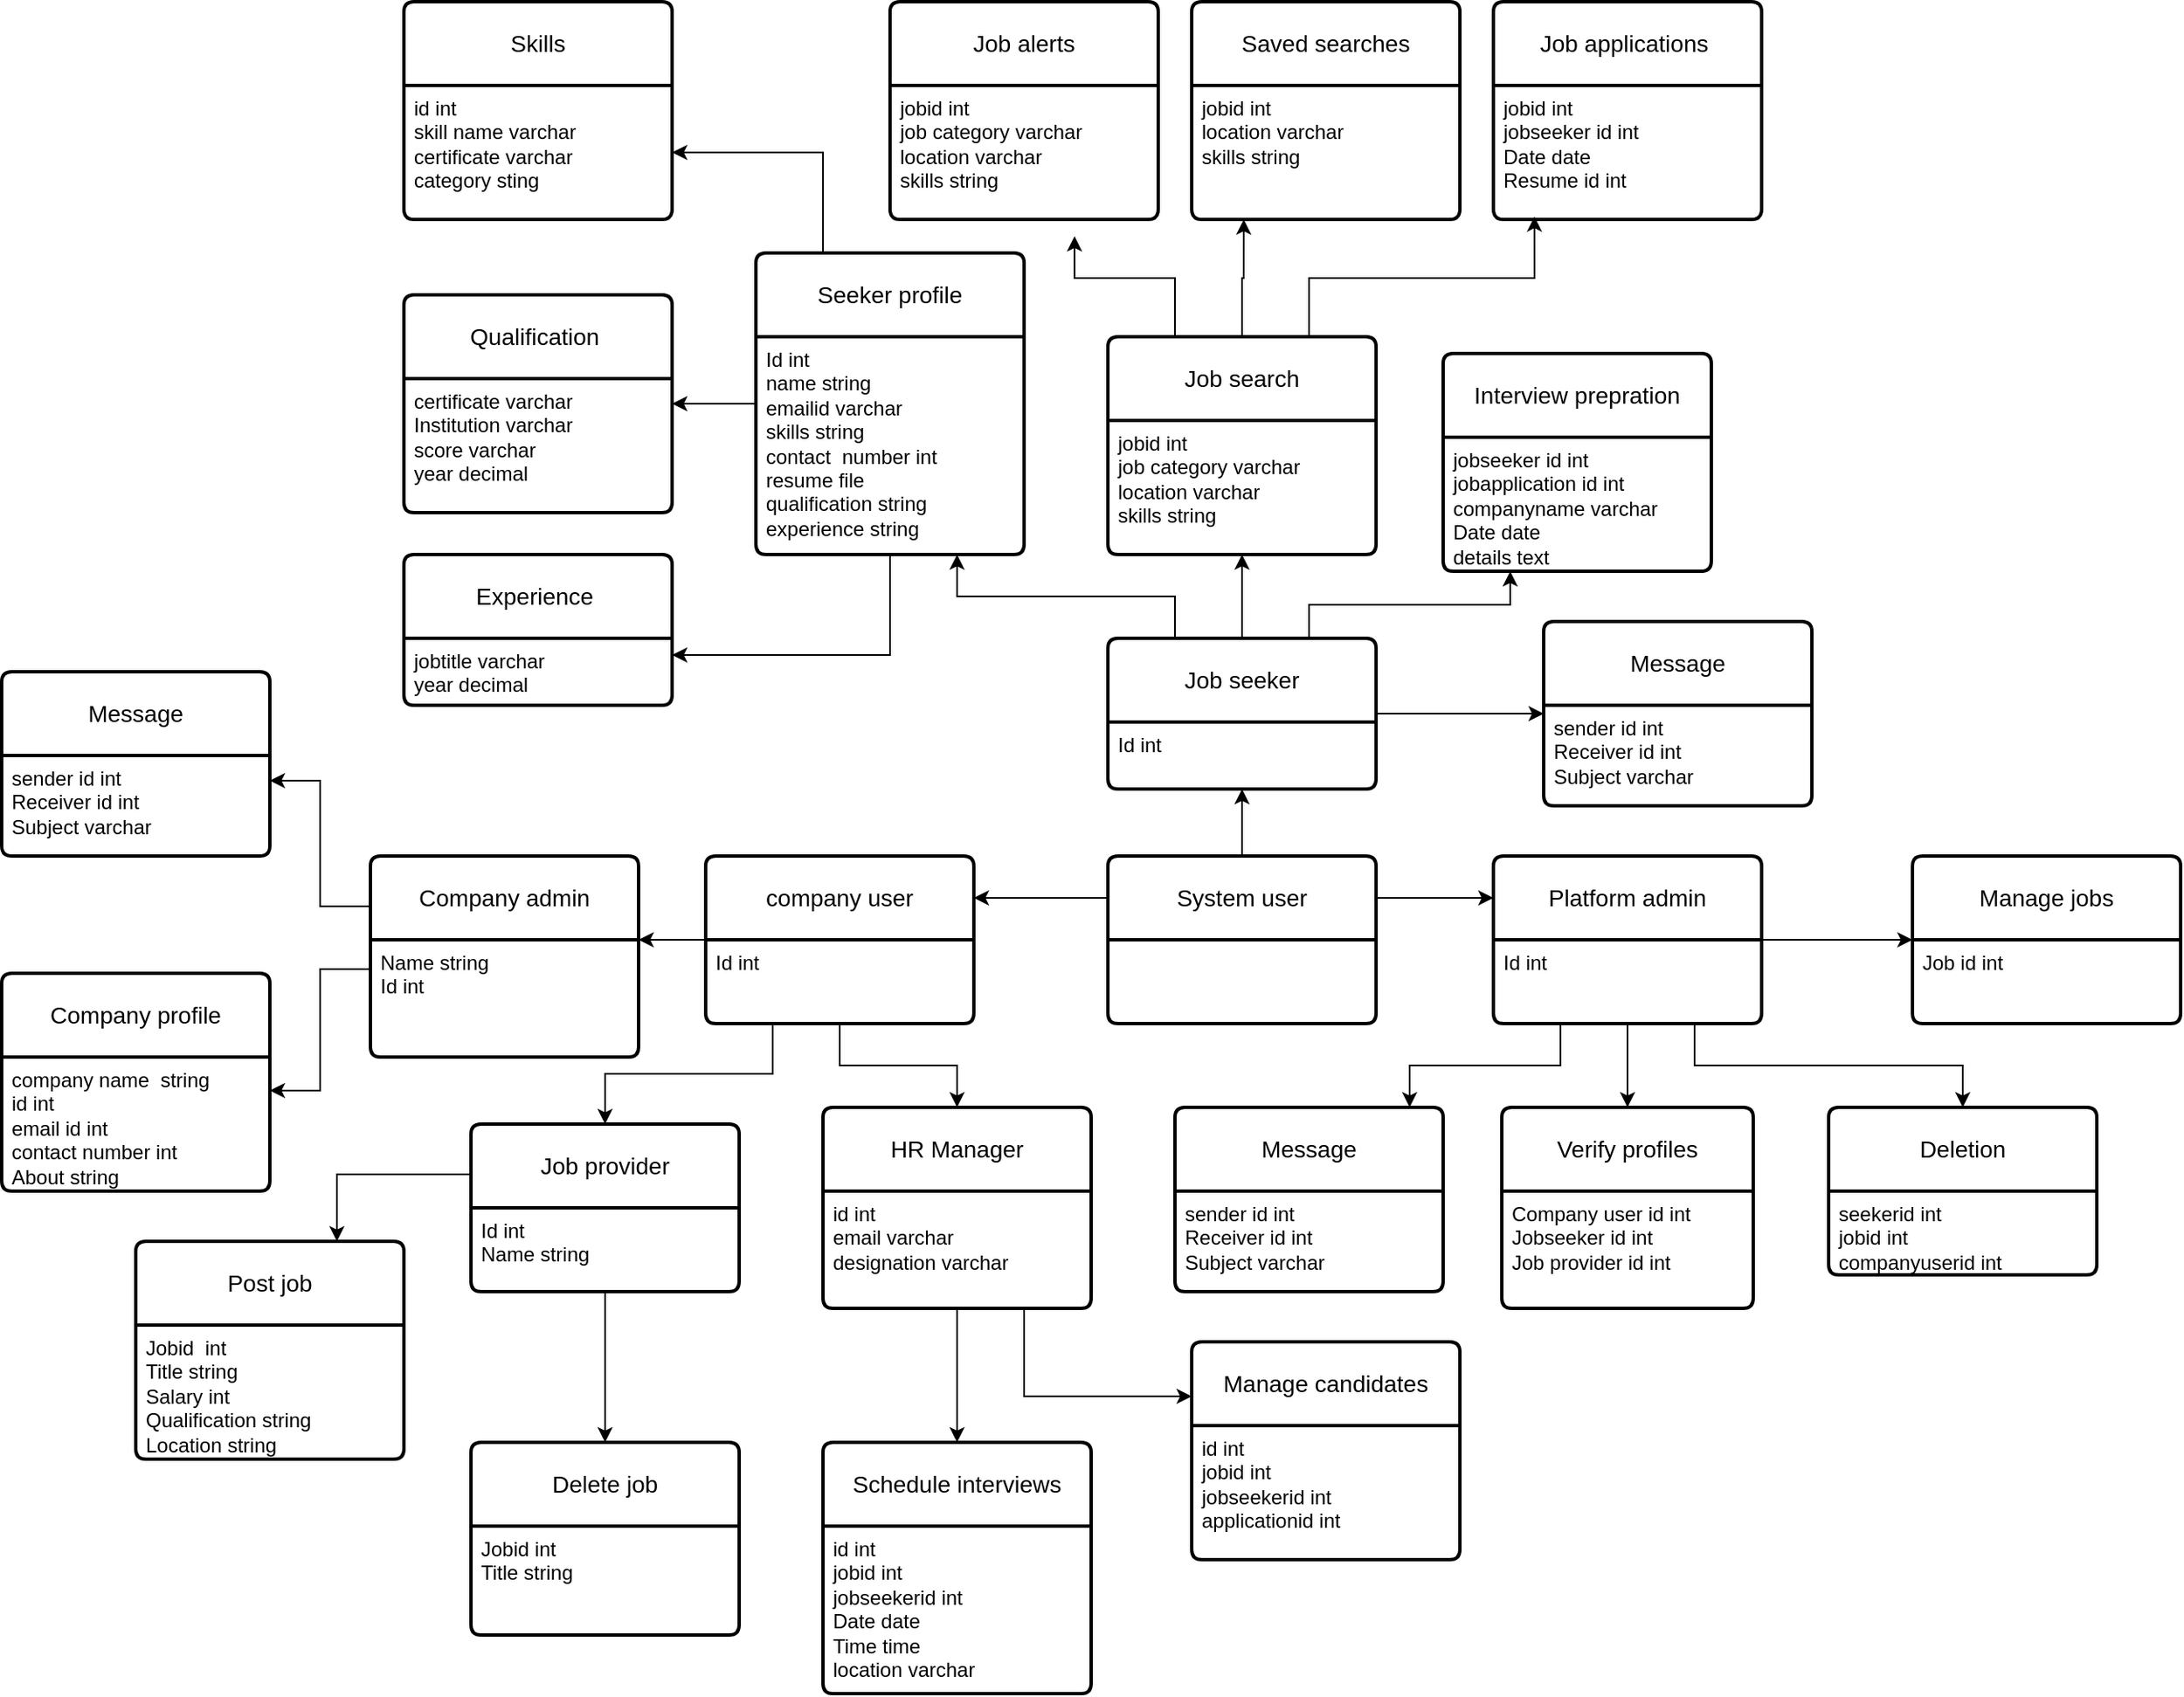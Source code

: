 <mxfile version="26.2.5">
  <diagram name="Page-1" id="3TV9ec7iQ58mfTa_Ut7i">
    <mxGraphModel dx="2403" dy="2071" grid="1" gridSize="10" guides="1" tooltips="1" connect="1" arrows="1" fold="1" page="1" pageScale="1" pageWidth="827" pageHeight="1169" math="0" shadow="0">
      <root>
        <mxCell id="0" />
        <mxCell id="1" parent="0" />
        <mxCell id="5oGWgNo-rwK04SI8iTjK-23" style="edgeStyle=orthogonalEdgeStyle;rounded=0;orthogonalLoop=1;jettySize=auto;html=1;exitX=0.5;exitY=0;exitDx=0;exitDy=0;entryX=0.5;entryY=1;entryDx=0;entryDy=0;" parent="1" source="5oGWgNo-rwK04SI8iTjK-13" target="5oGWgNo-rwK04SI8iTjK-22" edge="1">
          <mxGeometry relative="1" as="geometry" />
        </mxCell>
        <mxCell id="KQAB8sNWQdh1pEL12w3P-82" style="edgeStyle=orthogonalEdgeStyle;rounded=0;orthogonalLoop=1;jettySize=auto;html=1;exitX=0;exitY=0.25;exitDx=0;exitDy=0;entryX=1;entryY=0.25;entryDx=0;entryDy=0;" edge="1" parent="1" source="5oGWgNo-rwK04SI8iTjK-13" target="5oGWgNo-rwK04SI8iTjK-17">
          <mxGeometry relative="1" as="geometry" />
        </mxCell>
        <mxCell id="KQAB8sNWQdh1pEL12w3P-83" style="edgeStyle=orthogonalEdgeStyle;rounded=0;orthogonalLoop=1;jettySize=auto;html=1;exitX=1;exitY=0.25;exitDx=0;exitDy=0;entryX=0;entryY=0.25;entryDx=0;entryDy=0;" edge="1" parent="1" source="5oGWgNo-rwK04SI8iTjK-13" target="5oGWgNo-rwK04SI8iTjK-15">
          <mxGeometry relative="1" as="geometry">
            <mxPoint x="520" y="215" as="targetPoint" />
          </mxGeometry>
        </mxCell>
        <mxCell id="5oGWgNo-rwK04SI8iTjK-13" value="System user" style="swimlane;childLayout=stackLayout;horizontal=1;startSize=50;horizontalStack=0;rounded=1;fontSize=14;fontStyle=0;strokeWidth=2;resizeParent=0;resizeLast=1;shadow=0;dashed=0;align=center;arcSize=4;whiteSpace=wrap;html=1;" parent="1" vertex="1">
          <mxGeometry x="320" y="190" width="160" height="100" as="geometry" />
        </mxCell>
        <mxCell id="5oGWgNo-rwK04SI8iTjK-15" value="Platform admin" style="swimlane;childLayout=stackLayout;horizontal=1;startSize=50;horizontalStack=0;rounded=1;fontSize=14;fontStyle=0;strokeWidth=2;resizeParent=0;resizeLast=1;shadow=0;dashed=0;align=center;arcSize=4;whiteSpace=wrap;html=1;" parent="1" vertex="1">
          <mxGeometry x="550" y="190" width="160" height="100" as="geometry" />
        </mxCell>
        <mxCell id="5oGWgNo-rwK04SI8iTjK-16" value="Id int" style="align=left;strokeColor=none;fillColor=none;spacingLeft=4;spacingRight=4;fontSize=12;verticalAlign=top;resizable=0;rotatable=0;part=1;html=1;whiteSpace=wrap;" parent="5oGWgNo-rwK04SI8iTjK-15" vertex="1">
          <mxGeometry y="50" width="160" height="50" as="geometry" />
        </mxCell>
        <mxCell id="5oGWgNo-rwK04SI8iTjK-17" value="company user" style="swimlane;childLayout=stackLayout;horizontal=1;startSize=50;horizontalStack=0;rounded=1;fontSize=14;fontStyle=0;strokeWidth=2;resizeParent=0;resizeLast=1;shadow=0;dashed=0;align=center;arcSize=4;whiteSpace=wrap;html=1;" parent="1" vertex="1">
          <mxGeometry x="80" y="190" width="160" height="100" as="geometry" />
        </mxCell>
        <mxCell id="5oGWgNo-rwK04SI8iTjK-18" value="Id int" style="align=left;strokeColor=none;fillColor=none;spacingLeft=4;spacingRight=4;fontSize=12;verticalAlign=top;resizable=0;rotatable=0;part=1;html=1;whiteSpace=wrap;" parent="5oGWgNo-rwK04SI8iTjK-17" vertex="1">
          <mxGeometry y="50" width="160" height="50" as="geometry" />
        </mxCell>
        <mxCell id="KQAB8sNWQdh1pEL12w3P-44" style="edgeStyle=orthogonalEdgeStyle;rounded=0;orthogonalLoop=1;jettySize=auto;html=1;exitX=0.25;exitY=0;exitDx=0;exitDy=0;entryX=0.75;entryY=1;entryDx=0;entryDy=0;" edge="1" parent="1" source="5oGWgNo-rwK04SI8iTjK-21" target="KQAB8sNWQdh1pEL12w3P-13">
          <mxGeometry relative="1" as="geometry" />
        </mxCell>
        <mxCell id="KQAB8sNWQdh1pEL12w3P-45" style="edgeStyle=orthogonalEdgeStyle;rounded=0;orthogonalLoop=1;jettySize=auto;html=1;exitX=0.5;exitY=0;exitDx=0;exitDy=0;entryX=0.5;entryY=1;entryDx=0;entryDy=0;" edge="1" parent="1" source="5oGWgNo-rwK04SI8iTjK-21" target="KQAB8sNWQdh1pEL12w3P-7">
          <mxGeometry relative="1" as="geometry" />
        </mxCell>
        <mxCell id="KQAB8sNWQdh1pEL12w3P-46" style="edgeStyle=orthogonalEdgeStyle;rounded=0;orthogonalLoop=1;jettySize=auto;html=1;exitX=0.75;exitY=0;exitDx=0;exitDy=0;entryX=0.25;entryY=1;entryDx=0;entryDy=0;" edge="1" parent="1" source="5oGWgNo-rwK04SI8iTjK-21" target="KQAB8sNWQdh1pEL12w3P-9">
          <mxGeometry relative="1" as="geometry" />
        </mxCell>
        <mxCell id="KQAB8sNWQdh1pEL12w3P-48" style="edgeStyle=orthogonalEdgeStyle;rounded=0;orthogonalLoop=1;jettySize=auto;html=1;exitX=1;exitY=0.5;exitDx=0;exitDy=0;entryX=0;entryY=0.5;entryDx=0;entryDy=0;" edge="1" parent="1" source="5oGWgNo-rwK04SI8iTjK-21" target="KQAB8sNWQdh1pEL12w3P-10">
          <mxGeometry relative="1" as="geometry" />
        </mxCell>
        <mxCell id="5oGWgNo-rwK04SI8iTjK-21" value="Job seeker" style="swimlane;childLayout=stackLayout;horizontal=1;startSize=50;horizontalStack=0;rounded=1;fontSize=14;fontStyle=0;strokeWidth=2;resizeParent=0;resizeLast=1;shadow=0;dashed=0;align=center;arcSize=4;whiteSpace=wrap;html=1;" parent="1" vertex="1">
          <mxGeometry x="320" y="60" width="160" height="90" as="geometry" />
        </mxCell>
        <mxCell id="5oGWgNo-rwK04SI8iTjK-22" value="Id int" style="align=left;strokeColor=none;fillColor=none;spacingLeft=4;spacingRight=4;fontSize=12;verticalAlign=top;resizable=0;rotatable=0;part=1;html=1;whiteSpace=wrap;" parent="5oGWgNo-rwK04SI8iTjK-21" vertex="1">
          <mxGeometry y="50" width="160" height="40" as="geometry" />
        </mxCell>
        <mxCell id="5oGWgNo-rwK04SI8iTjK-24" value="Verify profiles" style="swimlane;childLayout=stackLayout;horizontal=1;startSize=50;horizontalStack=0;rounded=1;fontSize=14;fontStyle=0;strokeWidth=2;resizeParent=0;resizeLast=1;shadow=0;dashed=0;align=center;arcSize=4;whiteSpace=wrap;html=1;" parent="1" vertex="1">
          <mxGeometry x="555" y="340" width="150" height="120" as="geometry" />
        </mxCell>
        <mxCell id="5oGWgNo-rwK04SI8iTjK-25" value="Company user id int&lt;div&gt;Jobseeker id int&lt;/div&gt;&lt;div&gt;Job provider id int&lt;/div&gt;" style="align=left;strokeColor=none;fillColor=none;spacingLeft=4;spacingRight=4;fontSize=12;verticalAlign=top;resizable=0;rotatable=0;part=1;html=1;whiteSpace=wrap;" parent="5oGWgNo-rwK04SI8iTjK-24" vertex="1">
          <mxGeometry y="50" width="150" height="70" as="geometry" />
        </mxCell>
        <mxCell id="5oGWgNo-rwK04SI8iTjK-27" value="Manage jobs" style="swimlane;childLayout=stackLayout;horizontal=1;startSize=50;horizontalStack=0;rounded=1;fontSize=14;fontStyle=0;strokeWidth=2;resizeParent=0;resizeLast=1;shadow=0;dashed=0;align=center;arcSize=4;whiteSpace=wrap;html=1;" parent="1" vertex="1">
          <mxGeometry x="800" y="190" width="160" height="100" as="geometry" />
        </mxCell>
        <mxCell id="5oGWgNo-rwK04SI8iTjK-28" value="Job id int&lt;div&gt;&lt;br&gt;&lt;/div&gt;" style="align=left;strokeColor=none;fillColor=none;spacingLeft=4;spacingRight=4;fontSize=12;verticalAlign=top;resizable=0;rotatable=0;part=1;html=1;whiteSpace=wrap;" parent="5oGWgNo-rwK04SI8iTjK-27" vertex="1">
          <mxGeometry y="50" width="160" height="50" as="geometry" />
        </mxCell>
        <mxCell id="5oGWgNo-rwK04SI8iTjK-31" style="edgeStyle=orthogonalEdgeStyle;rounded=0;orthogonalLoop=1;jettySize=auto;html=1;exitX=1;exitY=0;exitDx=0;exitDy=0;" parent="1" source="5oGWgNo-rwK04SI8iTjK-16" target="5oGWgNo-rwK04SI8iTjK-27" edge="1">
          <mxGeometry relative="1" as="geometry">
            <Array as="points">
              <mxPoint x="730" y="240" />
              <mxPoint x="730" y="240" />
            </Array>
          </mxGeometry>
        </mxCell>
        <mxCell id="KQAB8sNWQdh1pEL12w3P-80" style="edgeStyle=orthogonalEdgeStyle;rounded=0;orthogonalLoop=1;jettySize=auto;html=1;exitX=0;exitY=0.25;exitDx=0;exitDy=0;entryX=1;entryY=0.25;entryDx=0;entryDy=0;" edge="1" parent="1" source="5oGWgNo-rwK04SI8iTjK-32" target="KQAB8sNWQdh1pEL12w3P-66">
          <mxGeometry relative="1" as="geometry" />
        </mxCell>
        <mxCell id="5oGWgNo-rwK04SI8iTjK-32" value="Company admin" style="swimlane;childLayout=stackLayout;horizontal=1;startSize=50;horizontalStack=0;rounded=1;fontSize=14;fontStyle=0;strokeWidth=2;resizeParent=0;resizeLast=1;shadow=0;dashed=0;align=center;arcSize=4;whiteSpace=wrap;html=1;" parent="1" vertex="1">
          <mxGeometry x="-120" y="190" width="160" height="120" as="geometry" />
        </mxCell>
        <mxCell id="5oGWgNo-rwK04SI8iTjK-33" value="Name string&lt;div&gt;Id int&lt;/div&gt;" style="align=left;strokeColor=none;fillColor=none;spacingLeft=4;spacingRight=4;fontSize=12;verticalAlign=top;resizable=0;rotatable=0;part=1;html=1;whiteSpace=wrap;" parent="5oGWgNo-rwK04SI8iTjK-32" vertex="1">
          <mxGeometry y="50" width="160" height="70" as="geometry" />
        </mxCell>
        <mxCell id="5oGWgNo-rwK04SI8iTjK-34" value="Company profile" style="swimlane;childLayout=stackLayout;horizontal=1;startSize=50;horizontalStack=0;rounded=1;fontSize=14;fontStyle=0;strokeWidth=2;resizeParent=0;resizeLast=1;shadow=0;dashed=0;align=center;arcSize=4;whiteSpace=wrap;html=1;" parent="1" vertex="1">
          <mxGeometry x="-340" y="260" width="160" height="130" as="geometry" />
        </mxCell>
        <mxCell id="5oGWgNo-rwK04SI8iTjK-35" value="company name&amp;nbsp; string&lt;div&gt;id int&lt;/div&gt;&lt;div&gt;email id int&lt;/div&gt;&lt;div&gt;contact number int&lt;/div&gt;&lt;div&gt;About string&lt;/div&gt;" style="align=left;strokeColor=none;fillColor=none;spacingLeft=4;spacingRight=4;fontSize=12;verticalAlign=top;resizable=0;rotatable=0;part=1;html=1;whiteSpace=wrap;" parent="5oGWgNo-rwK04SI8iTjK-34" vertex="1">
          <mxGeometry y="50" width="160" height="80" as="geometry" />
        </mxCell>
        <mxCell id="5oGWgNo-rwK04SI8iTjK-36" style="edgeStyle=orthogonalEdgeStyle;rounded=0;orthogonalLoop=1;jettySize=auto;html=1;exitX=0;exitY=0;exitDx=0;exitDy=0;entryX=1;entryY=0;entryDx=0;entryDy=0;" parent="1" source="5oGWgNo-rwK04SI8iTjK-18" target="5oGWgNo-rwK04SI8iTjK-33" edge="1">
          <mxGeometry relative="1" as="geometry">
            <Array as="points">
              <mxPoint x="60" y="240" />
              <mxPoint x="60" y="240" />
            </Array>
          </mxGeometry>
        </mxCell>
        <mxCell id="5oGWgNo-rwK04SI8iTjK-39" value="Job provider" style="swimlane;childLayout=stackLayout;horizontal=1;startSize=50;horizontalStack=0;rounded=1;fontSize=14;fontStyle=0;strokeWidth=2;resizeParent=0;resizeLast=1;shadow=0;dashed=0;align=center;arcSize=4;whiteSpace=wrap;html=1;" parent="1" vertex="1">
          <mxGeometry x="-60" y="350" width="160" height="100" as="geometry" />
        </mxCell>
        <mxCell id="5oGWgNo-rwK04SI8iTjK-40" value="Id int&lt;div&gt;Name string&lt;/div&gt;" style="align=left;strokeColor=none;fillColor=none;spacingLeft=4;spacingRight=4;fontSize=12;verticalAlign=top;resizable=0;rotatable=0;part=1;html=1;whiteSpace=wrap;" parent="5oGWgNo-rwK04SI8iTjK-39" vertex="1">
          <mxGeometry y="50" width="160" height="50" as="geometry" />
        </mxCell>
        <mxCell id="5oGWgNo-rwK04SI8iTjK-41" style="edgeStyle=orthogonalEdgeStyle;rounded=0;orthogonalLoop=1;jettySize=auto;html=1;exitX=0.25;exitY=1;exitDx=0;exitDy=0;" parent="1" source="5oGWgNo-rwK04SI8iTjK-18" target="5oGWgNo-rwK04SI8iTjK-39" edge="1">
          <mxGeometry relative="1" as="geometry" />
        </mxCell>
        <mxCell id="5oGWgNo-rwK04SI8iTjK-42" value="Post job" style="swimlane;childLayout=stackLayout;horizontal=1;startSize=50;horizontalStack=0;rounded=1;fontSize=14;fontStyle=0;strokeWidth=2;resizeParent=0;resizeLast=1;shadow=0;dashed=0;align=center;arcSize=4;whiteSpace=wrap;html=1;" parent="1" vertex="1">
          <mxGeometry x="-260" y="420" width="160" height="130" as="geometry" />
        </mxCell>
        <mxCell id="5oGWgNo-rwK04SI8iTjK-43" value="Jobid&amp;nbsp; int&lt;div&gt;Title string&lt;/div&gt;&lt;div&gt;Salary int&lt;/div&gt;&lt;div&gt;Qualification string&lt;/div&gt;&lt;div&gt;Location string&lt;/div&gt;&lt;div&gt;&lt;br&gt;&lt;/div&gt;" style="align=left;strokeColor=none;fillColor=none;spacingLeft=4;spacingRight=4;fontSize=12;verticalAlign=top;resizable=0;rotatable=0;part=1;html=1;whiteSpace=wrap;" parent="5oGWgNo-rwK04SI8iTjK-42" vertex="1">
          <mxGeometry y="50" width="160" height="80" as="geometry" />
        </mxCell>
        <mxCell id="5oGWgNo-rwK04SI8iTjK-45" value="Delete job" style="swimlane;childLayout=stackLayout;horizontal=1;startSize=50;horizontalStack=0;rounded=1;fontSize=14;fontStyle=0;strokeWidth=2;resizeParent=0;resizeLast=1;shadow=0;dashed=0;align=center;arcSize=4;whiteSpace=wrap;html=1;" parent="1" vertex="1">
          <mxGeometry x="-60" y="540" width="160" height="115" as="geometry" />
        </mxCell>
        <mxCell id="5oGWgNo-rwK04SI8iTjK-46" value="Jobid int&lt;div&gt;Title string&lt;/div&gt;" style="align=left;strokeColor=none;fillColor=none;spacingLeft=4;spacingRight=4;fontSize=12;verticalAlign=top;resizable=0;rotatable=0;part=1;html=1;whiteSpace=wrap;" parent="5oGWgNo-rwK04SI8iTjK-45" vertex="1">
          <mxGeometry y="50" width="160" height="65" as="geometry" />
        </mxCell>
        <mxCell id="KQAB8sNWQdh1pEL12w3P-1" value="Deletion" style="swimlane;childLayout=stackLayout;horizontal=1;startSize=50;horizontalStack=0;rounded=1;fontSize=14;fontStyle=0;strokeWidth=2;resizeParent=0;resizeLast=1;shadow=0;dashed=0;align=center;arcSize=4;whiteSpace=wrap;html=1;" vertex="1" parent="1">
          <mxGeometry x="750" y="340" width="160" height="100" as="geometry" />
        </mxCell>
        <mxCell id="KQAB8sNWQdh1pEL12w3P-2" value="&lt;div&gt;seekerid int&lt;/div&gt;&lt;div&gt;jobid int&lt;/div&gt;&lt;div&gt;companyuserid int&lt;/div&gt;" style="align=left;strokeColor=none;fillColor=none;spacingLeft=4;spacingRight=4;fontSize=12;verticalAlign=top;resizable=0;rotatable=0;part=1;html=1;whiteSpace=wrap;" vertex="1" parent="KQAB8sNWQdh1pEL12w3P-1">
          <mxGeometry y="50" width="160" height="50" as="geometry" />
        </mxCell>
        <mxCell id="KQAB8sNWQdh1pEL12w3P-3" style="edgeStyle=orthogonalEdgeStyle;rounded=0;orthogonalLoop=1;jettySize=auto;html=1;exitX=0.75;exitY=1;exitDx=0;exitDy=0;" edge="1" parent="1" source="5oGWgNo-rwK04SI8iTjK-16" target="KQAB8sNWQdh1pEL12w3P-1">
          <mxGeometry relative="1" as="geometry">
            <mxPoint x="820" y="350" as="targetPoint" />
          </mxGeometry>
        </mxCell>
        <mxCell id="KQAB8sNWQdh1pEL12w3P-5" style="edgeStyle=orthogonalEdgeStyle;rounded=0;orthogonalLoop=1;jettySize=auto;html=1;exitX=0.5;exitY=1;exitDx=0;exitDy=0;entryX=0.5;entryY=0;entryDx=0;entryDy=0;" edge="1" parent="1" source="5oGWgNo-rwK04SI8iTjK-16" target="5oGWgNo-rwK04SI8iTjK-24">
          <mxGeometry relative="1" as="geometry" />
        </mxCell>
        <mxCell id="KQAB8sNWQdh1pEL12w3P-6" value="Job search" style="swimlane;childLayout=stackLayout;horizontal=1;startSize=50;horizontalStack=0;rounded=1;fontSize=14;fontStyle=0;strokeWidth=2;resizeParent=0;resizeLast=1;shadow=0;dashed=0;align=center;arcSize=4;whiteSpace=wrap;html=1;" vertex="1" parent="1">
          <mxGeometry x="320" y="-120" width="160" height="130" as="geometry" />
        </mxCell>
        <mxCell id="KQAB8sNWQdh1pEL12w3P-7" value="jobid int&lt;div&gt;job category varchar&lt;/div&gt;&lt;div&gt;location varchar&lt;/div&gt;&lt;div&gt;skills string&lt;/div&gt;" style="align=left;strokeColor=none;fillColor=none;spacingLeft=4;spacingRight=4;fontSize=12;verticalAlign=top;resizable=0;rotatable=0;part=1;html=1;whiteSpace=wrap;" vertex="1" parent="KQAB8sNWQdh1pEL12w3P-6">
          <mxGeometry y="50" width="160" height="80" as="geometry" />
        </mxCell>
        <mxCell id="KQAB8sNWQdh1pEL12w3P-8" value="Interview prepration" style="swimlane;childLayout=stackLayout;horizontal=1;startSize=50;horizontalStack=0;rounded=1;fontSize=14;fontStyle=0;strokeWidth=2;resizeParent=0;resizeLast=1;shadow=0;dashed=0;align=center;arcSize=4;whiteSpace=wrap;html=1;" vertex="1" parent="1">
          <mxGeometry x="520" y="-110" width="160" height="130" as="geometry" />
        </mxCell>
        <mxCell id="KQAB8sNWQdh1pEL12w3P-9" value="jobseeker id int&lt;div&gt;jobapplication id int&lt;/div&gt;&lt;div&gt;companyname varchar&lt;/div&gt;&lt;div&gt;Date date&lt;/div&gt;&lt;div&gt;details text&lt;/div&gt;" style="align=left;strokeColor=none;fillColor=none;spacingLeft=4;spacingRight=4;fontSize=12;verticalAlign=top;resizable=0;rotatable=0;part=1;html=1;whiteSpace=wrap;" vertex="1" parent="KQAB8sNWQdh1pEL12w3P-8">
          <mxGeometry y="50" width="160" height="80" as="geometry" />
        </mxCell>
        <mxCell id="KQAB8sNWQdh1pEL12w3P-10" value="Message" style="swimlane;childLayout=stackLayout;horizontal=1;startSize=50;horizontalStack=0;rounded=1;fontSize=14;fontStyle=0;strokeWidth=2;resizeParent=0;resizeLast=1;shadow=0;dashed=0;align=center;arcSize=4;whiteSpace=wrap;html=1;" vertex="1" parent="1">
          <mxGeometry x="580" y="50" width="160" height="110" as="geometry">
            <mxRectangle x="520" y="50" width="100" height="50" as="alternateBounds" />
          </mxGeometry>
        </mxCell>
        <mxCell id="KQAB8sNWQdh1pEL12w3P-11" value="sender id int&lt;div&gt;Receiver id int&lt;/div&gt;&lt;div&gt;Subject varchar&amp;nbsp;&lt;/div&gt;" style="align=left;strokeColor=none;fillColor=none;spacingLeft=4;spacingRight=4;fontSize=12;verticalAlign=top;resizable=0;rotatable=0;part=1;html=1;whiteSpace=wrap;" vertex="1" parent="KQAB8sNWQdh1pEL12w3P-10">
          <mxGeometry y="50" width="160" height="60" as="geometry" />
        </mxCell>
        <mxCell id="KQAB8sNWQdh1pEL12w3P-43" style="edgeStyle=orthogonalEdgeStyle;rounded=0;orthogonalLoop=1;jettySize=auto;html=1;exitX=0;exitY=0.5;exitDx=0;exitDy=0;entryX=1;entryY=0.5;entryDx=0;entryDy=0;" edge="1" parent="1" source="KQAB8sNWQdh1pEL12w3P-12" target="KQAB8sNWQdh1pEL12w3P-16">
          <mxGeometry relative="1" as="geometry" />
        </mxCell>
        <mxCell id="KQAB8sNWQdh1pEL12w3P-77" style="edgeStyle=orthogonalEdgeStyle;rounded=0;orthogonalLoop=1;jettySize=auto;html=1;exitX=0.25;exitY=0;exitDx=0;exitDy=0;entryX=1;entryY=0.5;entryDx=0;entryDy=0;" edge="1" parent="1" source="KQAB8sNWQdh1pEL12w3P-12" target="KQAB8sNWQdh1pEL12w3P-76">
          <mxGeometry relative="1" as="geometry" />
        </mxCell>
        <mxCell id="KQAB8sNWQdh1pEL12w3P-12" value="Seeker profile" style="swimlane;childLayout=stackLayout;horizontal=1;startSize=50;horizontalStack=0;rounded=1;fontSize=14;fontStyle=0;strokeWidth=2;resizeParent=0;resizeLast=1;shadow=0;dashed=0;align=center;arcSize=4;whiteSpace=wrap;html=1;" vertex="1" parent="1">
          <mxGeometry x="110" y="-170" width="160" height="180" as="geometry" />
        </mxCell>
        <mxCell id="KQAB8sNWQdh1pEL12w3P-13" value="Id int&lt;div&gt;name string&lt;/div&gt;&lt;div&gt;emailid varchar&lt;/div&gt;&lt;div&gt;skills string&lt;/div&gt;&lt;div&gt;contact&amp;nbsp; number int&lt;/div&gt;&lt;div&gt;resume file&lt;/div&gt;&lt;div&gt;qualification string&lt;/div&gt;&lt;div&gt;experience string&lt;/div&gt;" style="align=left;strokeColor=none;fillColor=none;spacingLeft=4;spacingRight=4;fontSize=12;verticalAlign=top;resizable=0;rotatable=0;part=1;html=1;whiteSpace=wrap;" vertex="1" parent="KQAB8sNWQdh1pEL12w3P-12">
          <mxGeometry y="50" width="160" height="130" as="geometry" />
        </mxCell>
        <mxCell id="KQAB8sNWQdh1pEL12w3P-14" value="Experience&amp;nbsp;" style="swimlane;childLayout=stackLayout;horizontal=1;startSize=50;horizontalStack=0;rounded=1;fontSize=14;fontStyle=0;strokeWidth=2;resizeParent=0;resizeLast=1;shadow=0;dashed=0;align=center;arcSize=4;whiteSpace=wrap;html=1;" vertex="1" parent="1">
          <mxGeometry x="-100" y="10" width="160" height="90" as="geometry" />
        </mxCell>
        <mxCell id="KQAB8sNWQdh1pEL12w3P-15" value="jobtitle varchar&lt;div&gt;year decimal&lt;/div&gt;&lt;div&gt;&lt;br&gt;&lt;/div&gt;" style="align=left;strokeColor=none;fillColor=none;spacingLeft=4;spacingRight=4;fontSize=12;verticalAlign=top;resizable=0;rotatable=0;part=1;html=1;whiteSpace=wrap;" vertex="1" parent="KQAB8sNWQdh1pEL12w3P-14">
          <mxGeometry y="50" width="160" height="40" as="geometry" />
        </mxCell>
        <mxCell id="KQAB8sNWQdh1pEL12w3P-16" value="Qualification&amp;nbsp;" style="swimlane;childLayout=stackLayout;horizontal=1;startSize=50;horizontalStack=0;rounded=1;fontSize=14;fontStyle=0;strokeWidth=2;resizeParent=0;resizeLast=1;shadow=0;dashed=0;align=center;arcSize=4;whiteSpace=wrap;html=1;" vertex="1" parent="1">
          <mxGeometry x="-100" y="-145" width="160" height="130" as="geometry" />
        </mxCell>
        <mxCell id="KQAB8sNWQdh1pEL12w3P-17" value="certificate varchar&lt;div&gt;Institution varchar&lt;/div&gt;&lt;div&gt;score varchar&lt;/div&gt;&lt;div&gt;year decimal&lt;/div&gt;" style="align=left;strokeColor=none;fillColor=none;spacingLeft=4;spacingRight=4;fontSize=12;verticalAlign=top;resizable=0;rotatable=0;part=1;html=1;whiteSpace=wrap;" vertex="1" parent="KQAB8sNWQdh1pEL12w3P-16">
          <mxGeometry y="50" width="160" height="80" as="geometry" />
        </mxCell>
        <mxCell id="KQAB8sNWQdh1pEL12w3P-24" style="edgeStyle=orthogonalEdgeStyle;rounded=0;orthogonalLoop=1;jettySize=auto;html=1;exitX=0.5;exitY=1;exitDx=0;exitDy=0;" edge="1" parent="1" source="5oGWgNo-rwK04SI8iTjK-40" target="5oGWgNo-rwK04SI8iTjK-45">
          <mxGeometry relative="1" as="geometry" />
        </mxCell>
        <mxCell id="KQAB8sNWQdh1pEL12w3P-25" value="HR Manager" style="swimlane;childLayout=stackLayout;horizontal=1;startSize=50;horizontalStack=0;rounded=1;fontSize=14;fontStyle=0;strokeWidth=2;resizeParent=0;resizeLast=1;shadow=0;dashed=0;align=center;arcSize=4;whiteSpace=wrap;html=1;" vertex="1" parent="1">
          <mxGeometry x="150" y="340" width="160" height="120" as="geometry" />
        </mxCell>
        <mxCell id="KQAB8sNWQdh1pEL12w3P-26" value="id int&lt;div&gt;email varchar&lt;/div&gt;&lt;div&gt;designation varchar&lt;/div&gt;&lt;div&gt;&lt;br&gt;&lt;/div&gt;" style="align=left;strokeColor=none;fillColor=none;spacingLeft=4;spacingRight=4;fontSize=12;verticalAlign=top;resizable=0;rotatable=0;part=1;html=1;whiteSpace=wrap;" vertex="1" parent="KQAB8sNWQdh1pEL12w3P-25">
          <mxGeometry y="50" width="160" height="70" as="geometry" />
        </mxCell>
        <mxCell id="KQAB8sNWQdh1pEL12w3P-27" style="edgeStyle=orthogonalEdgeStyle;rounded=0;orthogonalLoop=1;jettySize=auto;html=1;exitX=0.5;exitY=1;exitDx=0;exitDy=0;" edge="1" parent="1" source="5oGWgNo-rwK04SI8iTjK-18" target="KQAB8sNWQdh1pEL12w3P-25">
          <mxGeometry relative="1" as="geometry" />
        </mxCell>
        <mxCell id="KQAB8sNWQdh1pEL12w3P-29" value="Schedule interviews" style="swimlane;childLayout=stackLayout;horizontal=1;startSize=50;horizontalStack=0;rounded=1;fontSize=14;fontStyle=0;strokeWidth=2;resizeParent=0;resizeLast=1;shadow=0;dashed=0;align=center;arcSize=4;whiteSpace=wrap;html=1;" vertex="1" parent="1">
          <mxGeometry x="150" y="540" width="160" height="150" as="geometry" />
        </mxCell>
        <mxCell id="KQAB8sNWQdh1pEL12w3P-30" value="id int&lt;div&gt;jobid int&lt;br&gt;&lt;div&gt;&lt;div&gt;jobseekerid int&lt;/div&gt;&lt;div&gt;Date date&lt;/div&gt;&lt;div&gt;Time time&lt;/div&gt;&lt;div&gt;location varchar&lt;/div&gt;&lt;/div&gt;&lt;/div&gt;" style="align=left;strokeColor=none;fillColor=none;spacingLeft=4;spacingRight=4;fontSize=12;verticalAlign=top;resizable=0;rotatable=0;part=1;html=1;whiteSpace=wrap;" vertex="1" parent="KQAB8sNWQdh1pEL12w3P-29">
          <mxGeometry y="50" width="160" height="100" as="geometry" />
        </mxCell>
        <mxCell id="KQAB8sNWQdh1pEL12w3P-31" style="edgeStyle=orthogonalEdgeStyle;rounded=0;orthogonalLoop=1;jettySize=auto;html=1;exitX=0.5;exitY=1;exitDx=0;exitDy=0;entryX=0.5;entryY=0;entryDx=0;entryDy=0;" edge="1" parent="1" source="KQAB8sNWQdh1pEL12w3P-26" target="KQAB8sNWQdh1pEL12w3P-29">
          <mxGeometry relative="1" as="geometry" />
        </mxCell>
        <mxCell id="KQAB8sNWQdh1pEL12w3P-32" value="Manage candidates" style="swimlane;childLayout=stackLayout;horizontal=1;startSize=50;horizontalStack=0;rounded=1;fontSize=14;fontStyle=0;strokeWidth=2;resizeParent=0;resizeLast=1;shadow=0;dashed=0;align=center;arcSize=4;whiteSpace=wrap;html=1;" vertex="1" parent="1">
          <mxGeometry x="370" y="480" width="160" height="130" as="geometry" />
        </mxCell>
        <mxCell id="KQAB8sNWQdh1pEL12w3P-33" value="id int&lt;div&gt;jobid int&lt;br&gt;&lt;div&gt;&lt;div&gt;jobseekerid int&lt;/div&gt;&lt;div&gt;applicationid int&lt;/div&gt;&lt;/div&gt;&lt;/div&gt;&lt;div&gt;&lt;br&gt;&lt;/div&gt;" style="align=left;strokeColor=none;fillColor=none;spacingLeft=4;spacingRight=4;fontSize=12;verticalAlign=top;resizable=0;rotatable=0;part=1;html=1;whiteSpace=wrap;" vertex="1" parent="KQAB8sNWQdh1pEL12w3P-32">
          <mxGeometry y="50" width="160" height="80" as="geometry" />
        </mxCell>
        <mxCell id="KQAB8sNWQdh1pEL12w3P-34" style="edgeStyle=orthogonalEdgeStyle;rounded=0;orthogonalLoop=1;jettySize=auto;html=1;exitX=0.75;exitY=1;exitDx=0;exitDy=0;entryX=0;entryY=0.25;entryDx=0;entryDy=0;" edge="1" parent="1" source="KQAB8sNWQdh1pEL12w3P-26" target="KQAB8sNWQdh1pEL12w3P-32">
          <mxGeometry relative="1" as="geometry" />
        </mxCell>
        <mxCell id="KQAB8sNWQdh1pEL12w3P-35" style="edgeStyle=orthogonalEdgeStyle;rounded=0;orthogonalLoop=1;jettySize=auto;html=1;exitX=0.5;exitY=1;exitDx=0;exitDy=0;entryX=1;entryY=0.25;entryDx=0;entryDy=0;" edge="1" parent="1" source="KQAB8sNWQdh1pEL12w3P-13" target="KQAB8sNWQdh1pEL12w3P-15">
          <mxGeometry relative="1" as="geometry" />
        </mxCell>
        <mxCell id="KQAB8sNWQdh1pEL12w3P-52" value="Saved searches" style="swimlane;childLayout=stackLayout;horizontal=1;startSize=50;horizontalStack=0;rounded=1;fontSize=14;fontStyle=0;strokeWidth=2;resizeParent=0;resizeLast=1;shadow=0;dashed=0;align=center;arcSize=4;whiteSpace=wrap;html=1;" vertex="1" parent="1">
          <mxGeometry x="370" y="-320" width="160" height="130" as="geometry" />
        </mxCell>
        <mxCell id="KQAB8sNWQdh1pEL12w3P-53" value="jobid int&lt;div&gt;location varchar&lt;/div&gt;&lt;div&gt;skills string&lt;/div&gt;" style="align=left;strokeColor=none;fillColor=none;spacingLeft=4;spacingRight=4;fontSize=12;verticalAlign=top;resizable=0;rotatable=0;part=1;html=1;whiteSpace=wrap;" vertex="1" parent="KQAB8sNWQdh1pEL12w3P-52">
          <mxGeometry y="50" width="160" height="80" as="geometry" />
        </mxCell>
        <mxCell id="KQAB8sNWQdh1pEL12w3P-54" value="Job applications&amp;nbsp;" style="swimlane;childLayout=stackLayout;horizontal=1;startSize=50;horizontalStack=0;rounded=1;fontSize=14;fontStyle=0;strokeWidth=2;resizeParent=0;resizeLast=1;shadow=0;dashed=0;align=center;arcSize=4;whiteSpace=wrap;html=1;labelBackgroundColor=none;" vertex="1" parent="1">
          <mxGeometry x="550" y="-320" width="160" height="130" as="geometry" />
        </mxCell>
        <mxCell id="KQAB8sNWQdh1pEL12w3P-55" value="jobid int&lt;div&gt;jobseeker id int&lt;/div&gt;&lt;div&gt;Date date&lt;/div&gt;&lt;div&gt;Resume id int&lt;/div&gt;&lt;div&gt;&lt;br&gt;&lt;/div&gt;" style="align=left;strokeColor=none;fillColor=none;spacingLeft=4;spacingRight=4;fontSize=12;verticalAlign=top;resizable=0;rotatable=0;part=1;html=1;whiteSpace=wrap;" vertex="1" parent="KQAB8sNWQdh1pEL12w3P-54">
          <mxGeometry y="50" width="160" height="80" as="geometry" />
        </mxCell>
        <mxCell id="KQAB8sNWQdh1pEL12w3P-56" value="Job alerts" style="swimlane;childLayout=stackLayout;horizontal=1;startSize=50;horizontalStack=0;rounded=1;fontSize=14;fontStyle=0;strokeWidth=2;resizeParent=0;resizeLast=1;shadow=0;dashed=0;align=center;arcSize=4;whiteSpace=wrap;html=1;" vertex="1" parent="1">
          <mxGeometry x="190" y="-320" width="160" height="130" as="geometry" />
        </mxCell>
        <mxCell id="KQAB8sNWQdh1pEL12w3P-57" value="jobid int&lt;div&gt;job category varchar&lt;/div&gt;&lt;div&gt;location varchar&lt;/div&gt;&lt;div&gt;skills string&lt;/div&gt;" style="align=left;strokeColor=none;fillColor=none;spacingLeft=4;spacingRight=4;fontSize=12;verticalAlign=top;resizable=0;rotatable=0;part=1;html=1;whiteSpace=wrap;" vertex="1" parent="KQAB8sNWQdh1pEL12w3P-56">
          <mxGeometry y="50" width="160" height="80" as="geometry" />
        </mxCell>
        <mxCell id="KQAB8sNWQdh1pEL12w3P-58" style="edgeStyle=orthogonalEdgeStyle;rounded=0;orthogonalLoop=1;jettySize=auto;html=1;exitX=0.25;exitY=0;exitDx=0;exitDy=0;entryX=0.688;entryY=1.125;entryDx=0;entryDy=0;entryPerimeter=0;" edge="1" parent="1" source="KQAB8sNWQdh1pEL12w3P-6" target="KQAB8sNWQdh1pEL12w3P-57">
          <mxGeometry relative="1" as="geometry" />
        </mxCell>
        <mxCell id="KQAB8sNWQdh1pEL12w3P-59" style="edgeStyle=orthogonalEdgeStyle;rounded=0;orthogonalLoop=1;jettySize=auto;html=1;exitX=0.5;exitY=0;exitDx=0;exitDy=0;entryX=0.194;entryY=1;entryDx=0;entryDy=0;entryPerimeter=0;" edge="1" parent="1" source="KQAB8sNWQdh1pEL12w3P-6" target="KQAB8sNWQdh1pEL12w3P-53">
          <mxGeometry relative="1" as="geometry" />
        </mxCell>
        <mxCell id="KQAB8sNWQdh1pEL12w3P-60" style="edgeStyle=orthogonalEdgeStyle;rounded=0;orthogonalLoop=1;jettySize=auto;html=1;exitX=0.75;exitY=0;exitDx=0;exitDy=0;entryX=0.153;entryY=0.978;entryDx=0;entryDy=0;entryPerimeter=0;" edge="1" parent="1" source="KQAB8sNWQdh1pEL12w3P-6" target="KQAB8sNWQdh1pEL12w3P-55">
          <mxGeometry relative="1" as="geometry" />
        </mxCell>
        <mxCell id="KQAB8sNWQdh1pEL12w3P-62" value="Message" style="swimlane;childLayout=stackLayout;horizontal=1;startSize=50;horizontalStack=0;rounded=1;fontSize=14;fontStyle=0;strokeWidth=2;resizeParent=0;resizeLast=1;shadow=0;dashed=0;align=center;arcSize=4;whiteSpace=wrap;html=1;" vertex="1" parent="1">
          <mxGeometry x="360" y="340" width="160" height="110" as="geometry">
            <mxRectangle x="520" y="50" width="100" height="50" as="alternateBounds" />
          </mxGeometry>
        </mxCell>
        <mxCell id="KQAB8sNWQdh1pEL12w3P-63" value="sender id int&lt;div&gt;Receiver id int&lt;/div&gt;&lt;div&gt;Subject varchar&amp;nbsp;&lt;/div&gt;" style="align=left;strokeColor=none;fillColor=none;spacingLeft=4;spacingRight=4;fontSize=12;verticalAlign=top;resizable=0;rotatable=0;part=1;html=1;whiteSpace=wrap;" vertex="1" parent="KQAB8sNWQdh1pEL12w3P-62">
          <mxGeometry y="50" width="160" height="60" as="geometry" />
        </mxCell>
        <mxCell id="KQAB8sNWQdh1pEL12w3P-64" style="edgeStyle=orthogonalEdgeStyle;rounded=0;orthogonalLoop=1;jettySize=auto;html=1;exitX=0.25;exitY=1;exitDx=0;exitDy=0;entryX=0.875;entryY=0;entryDx=0;entryDy=0;entryPerimeter=0;" edge="1" parent="1" source="5oGWgNo-rwK04SI8iTjK-16" target="KQAB8sNWQdh1pEL12w3P-62">
          <mxGeometry relative="1" as="geometry" />
        </mxCell>
        <mxCell id="KQAB8sNWQdh1pEL12w3P-65" value="Message" style="swimlane;childLayout=stackLayout;horizontal=1;startSize=50;horizontalStack=0;rounded=1;fontSize=14;fontStyle=0;strokeWidth=2;resizeParent=0;resizeLast=1;shadow=0;dashed=0;align=center;arcSize=4;whiteSpace=wrap;html=1;" vertex="1" parent="1">
          <mxGeometry x="-340" y="80" width="160" height="110" as="geometry">
            <mxRectangle x="520" y="50" width="100" height="50" as="alternateBounds" />
          </mxGeometry>
        </mxCell>
        <mxCell id="KQAB8sNWQdh1pEL12w3P-66" value="sender id int&lt;div&gt;Receiver id int&lt;/div&gt;&lt;div&gt;Subject varchar&amp;nbsp;&lt;/div&gt;" style="align=left;strokeColor=none;fillColor=none;spacingLeft=4;spacingRight=4;fontSize=12;verticalAlign=top;resizable=0;rotatable=0;part=1;html=1;whiteSpace=wrap;" vertex="1" parent="KQAB8sNWQdh1pEL12w3P-65">
          <mxGeometry y="50" width="160" height="60" as="geometry" />
        </mxCell>
        <mxCell id="KQAB8sNWQdh1pEL12w3P-75" value="Skills" style="swimlane;childLayout=stackLayout;horizontal=1;startSize=50;horizontalStack=0;rounded=1;fontSize=14;fontStyle=0;strokeWidth=2;resizeParent=0;resizeLast=1;shadow=0;dashed=0;align=center;arcSize=4;whiteSpace=wrap;html=1;" vertex="1" parent="1">
          <mxGeometry x="-100" y="-320" width="160" height="130" as="geometry" />
        </mxCell>
        <mxCell id="KQAB8sNWQdh1pEL12w3P-76" value="id int&lt;div&gt;skill name varchar&lt;/div&gt;&lt;div&gt;certificate varchar&lt;/div&gt;&lt;div&gt;category sting&lt;/div&gt;" style="align=left;strokeColor=none;fillColor=none;spacingLeft=4;spacingRight=4;fontSize=12;verticalAlign=top;resizable=0;rotatable=0;part=1;html=1;whiteSpace=wrap;" vertex="1" parent="KQAB8sNWQdh1pEL12w3P-75">
          <mxGeometry y="50" width="160" height="80" as="geometry" />
        </mxCell>
        <mxCell id="KQAB8sNWQdh1pEL12w3P-79" style="edgeStyle=orthogonalEdgeStyle;rounded=0;orthogonalLoop=1;jettySize=auto;html=1;exitX=0;exitY=0.25;exitDx=0;exitDy=0;entryX=1;entryY=0.25;entryDx=0;entryDy=0;" edge="1" parent="1" source="5oGWgNo-rwK04SI8iTjK-33" target="5oGWgNo-rwK04SI8iTjK-35">
          <mxGeometry relative="1" as="geometry" />
        </mxCell>
        <mxCell id="KQAB8sNWQdh1pEL12w3P-81" style="edgeStyle=orthogonalEdgeStyle;rounded=0;orthogonalLoop=1;jettySize=auto;html=1;exitX=0;exitY=0;exitDx=0;exitDy=0;entryX=0.75;entryY=0;entryDx=0;entryDy=0;" edge="1" parent="1" source="5oGWgNo-rwK04SI8iTjK-40" target="5oGWgNo-rwK04SI8iTjK-42">
          <mxGeometry relative="1" as="geometry" />
        </mxCell>
      </root>
    </mxGraphModel>
  </diagram>
</mxfile>
